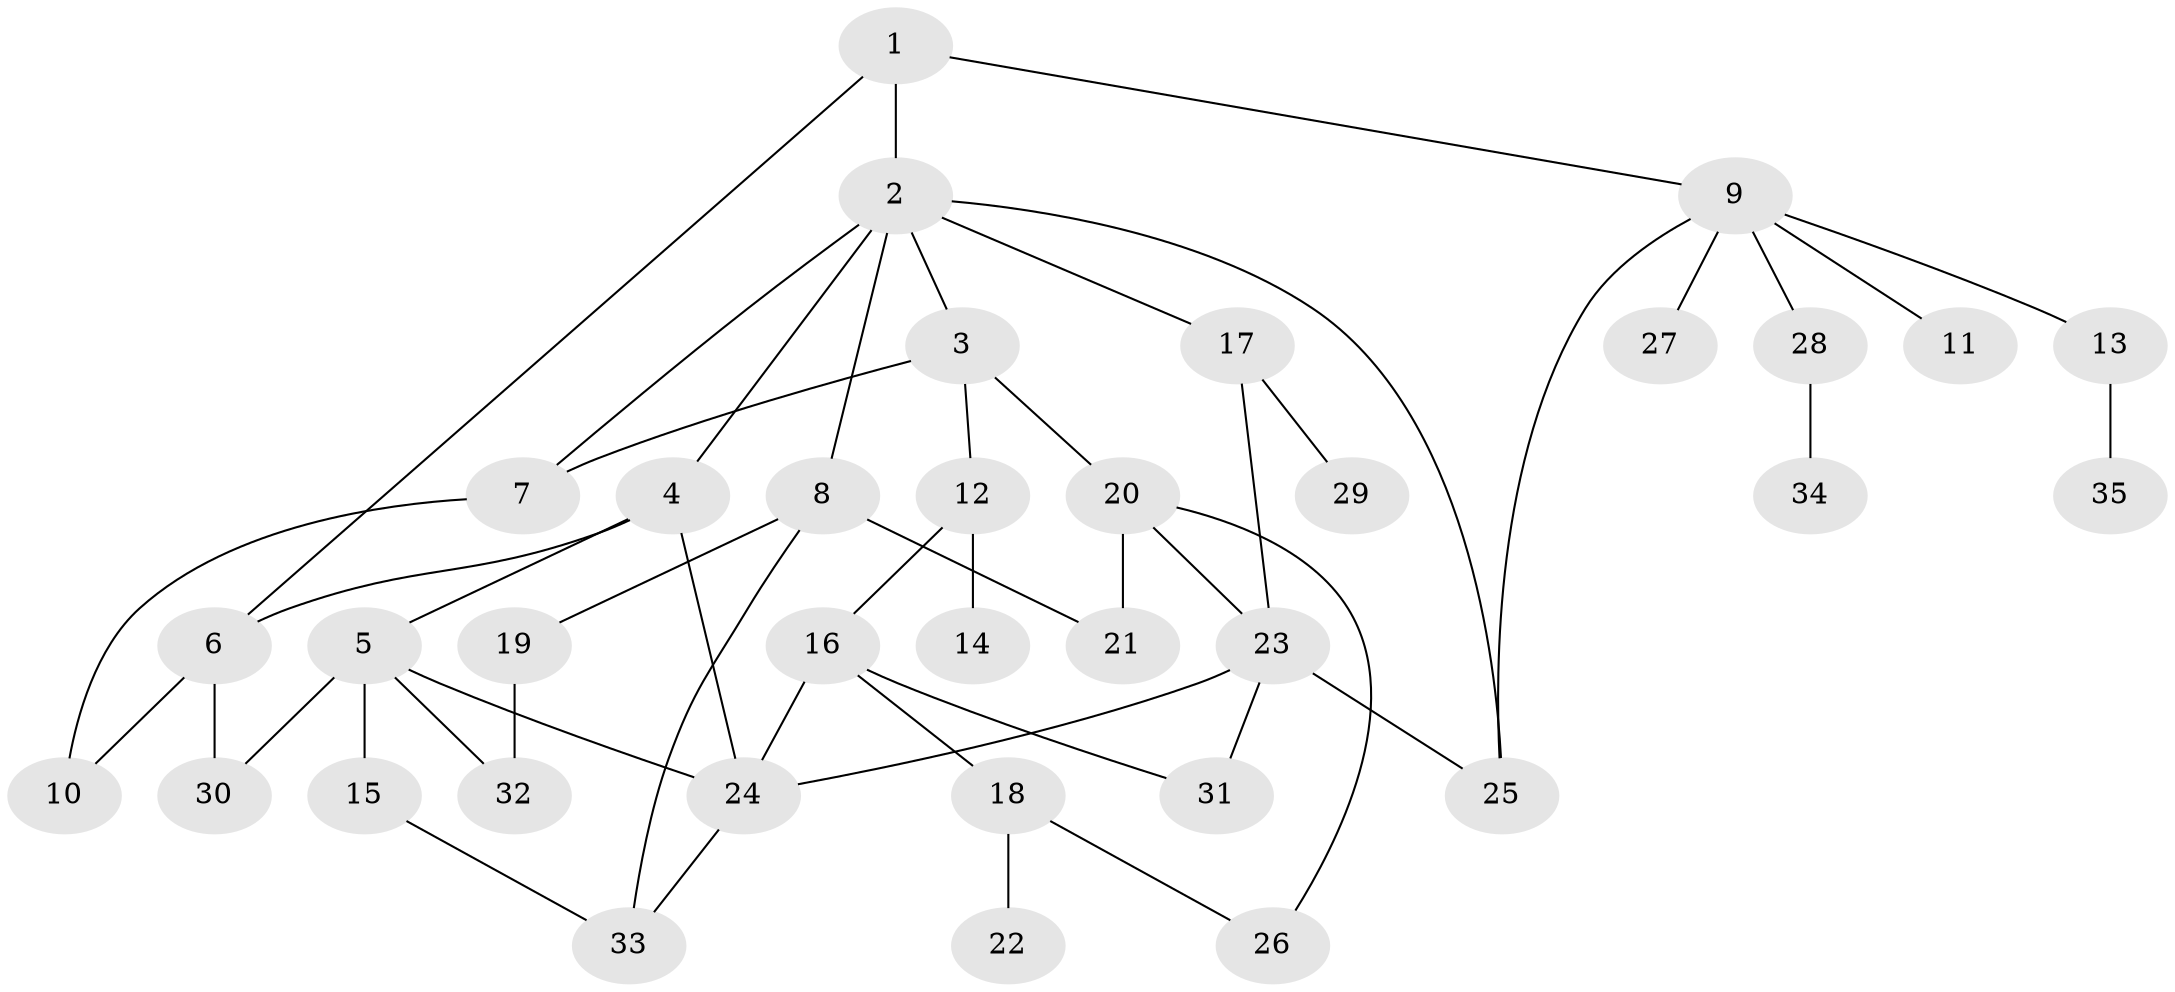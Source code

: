 // original degree distribution, {3: 0.21739130434782608, 6: 0.028985507246376812, 5: 0.057971014492753624, 4: 0.10144927536231885, 2: 0.34782608695652173, 1: 0.2463768115942029}
// Generated by graph-tools (version 1.1) at 2025/48/03/04/25 22:48:47]
// undirected, 35 vertices, 50 edges
graph export_dot {
  node [color=gray90,style=filled];
  1;
  2;
  3;
  4;
  5;
  6;
  7;
  8;
  9;
  10;
  11;
  12;
  13;
  14;
  15;
  16;
  17;
  18;
  19;
  20;
  21;
  22;
  23;
  24;
  25;
  26;
  27;
  28;
  29;
  30;
  31;
  32;
  33;
  34;
  35;
  1 -- 2 [weight=1.0];
  1 -- 6 [weight=1.0];
  1 -- 9 [weight=1.0];
  2 -- 3 [weight=1.0];
  2 -- 4 [weight=1.0];
  2 -- 7 [weight=1.0];
  2 -- 8 [weight=1.0];
  2 -- 17 [weight=1.0];
  2 -- 25 [weight=1.0];
  3 -- 7 [weight=1.0];
  3 -- 12 [weight=1.0];
  3 -- 20 [weight=1.0];
  4 -- 5 [weight=1.0];
  4 -- 6 [weight=1.0];
  4 -- 24 [weight=1.0];
  5 -- 15 [weight=1.0];
  5 -- 24 [weight=1.0];
  5 -- 30 [weight=1.0];
  5 -- 32 [weight=1.0];
  6 -- 10 [weight=1.0];
  6 -- 30 [weight=1.0];
  7 -- 10 [weight=1.0];
  8 -- 19 [weight=1.0];
  8 -- 21 [weight=2.0];
  8 -- 33 [weight=1.0];
  9 -- 11 [weight=1.0];
  9 -- 13 [weight=1.0];
  9 -- 25 [weight=1.0];
  9 -- 27 [weight=1.0];
  9 -- 28 [weight=1.0];
  12 -- 14 [weight=1.0];
  12 -- 16 [weight=1.0];
  13 -- 35 [weight=1.0];
  15 -- 33 [weight=1.0];
  16 -- 18 [weight=1.0];
  16 -- 24 [weight=1.0];
  16 -- 31 [weight=1.0];
  17 -- 23 [weight=1.0];
  17 -- 29 [weight=1.0];
  18 -- 22 [weight=1.0];
  18 -- 26 [weight=1.0];
  19 -- 32 [weight=1.0];
  20 -- 21 [weight=1.0];
  20 -- 23 [weight=1.0];
  20 -- 26 [weight=1.0];
  23 -- 24 [weight=1.0];
  23 -- 25 [weight=1.0];
  23 -- 31 [weight=1.0];
  24 -- 33 [weight=1.0];
  28 -- 34 [weight=1.0];
}
